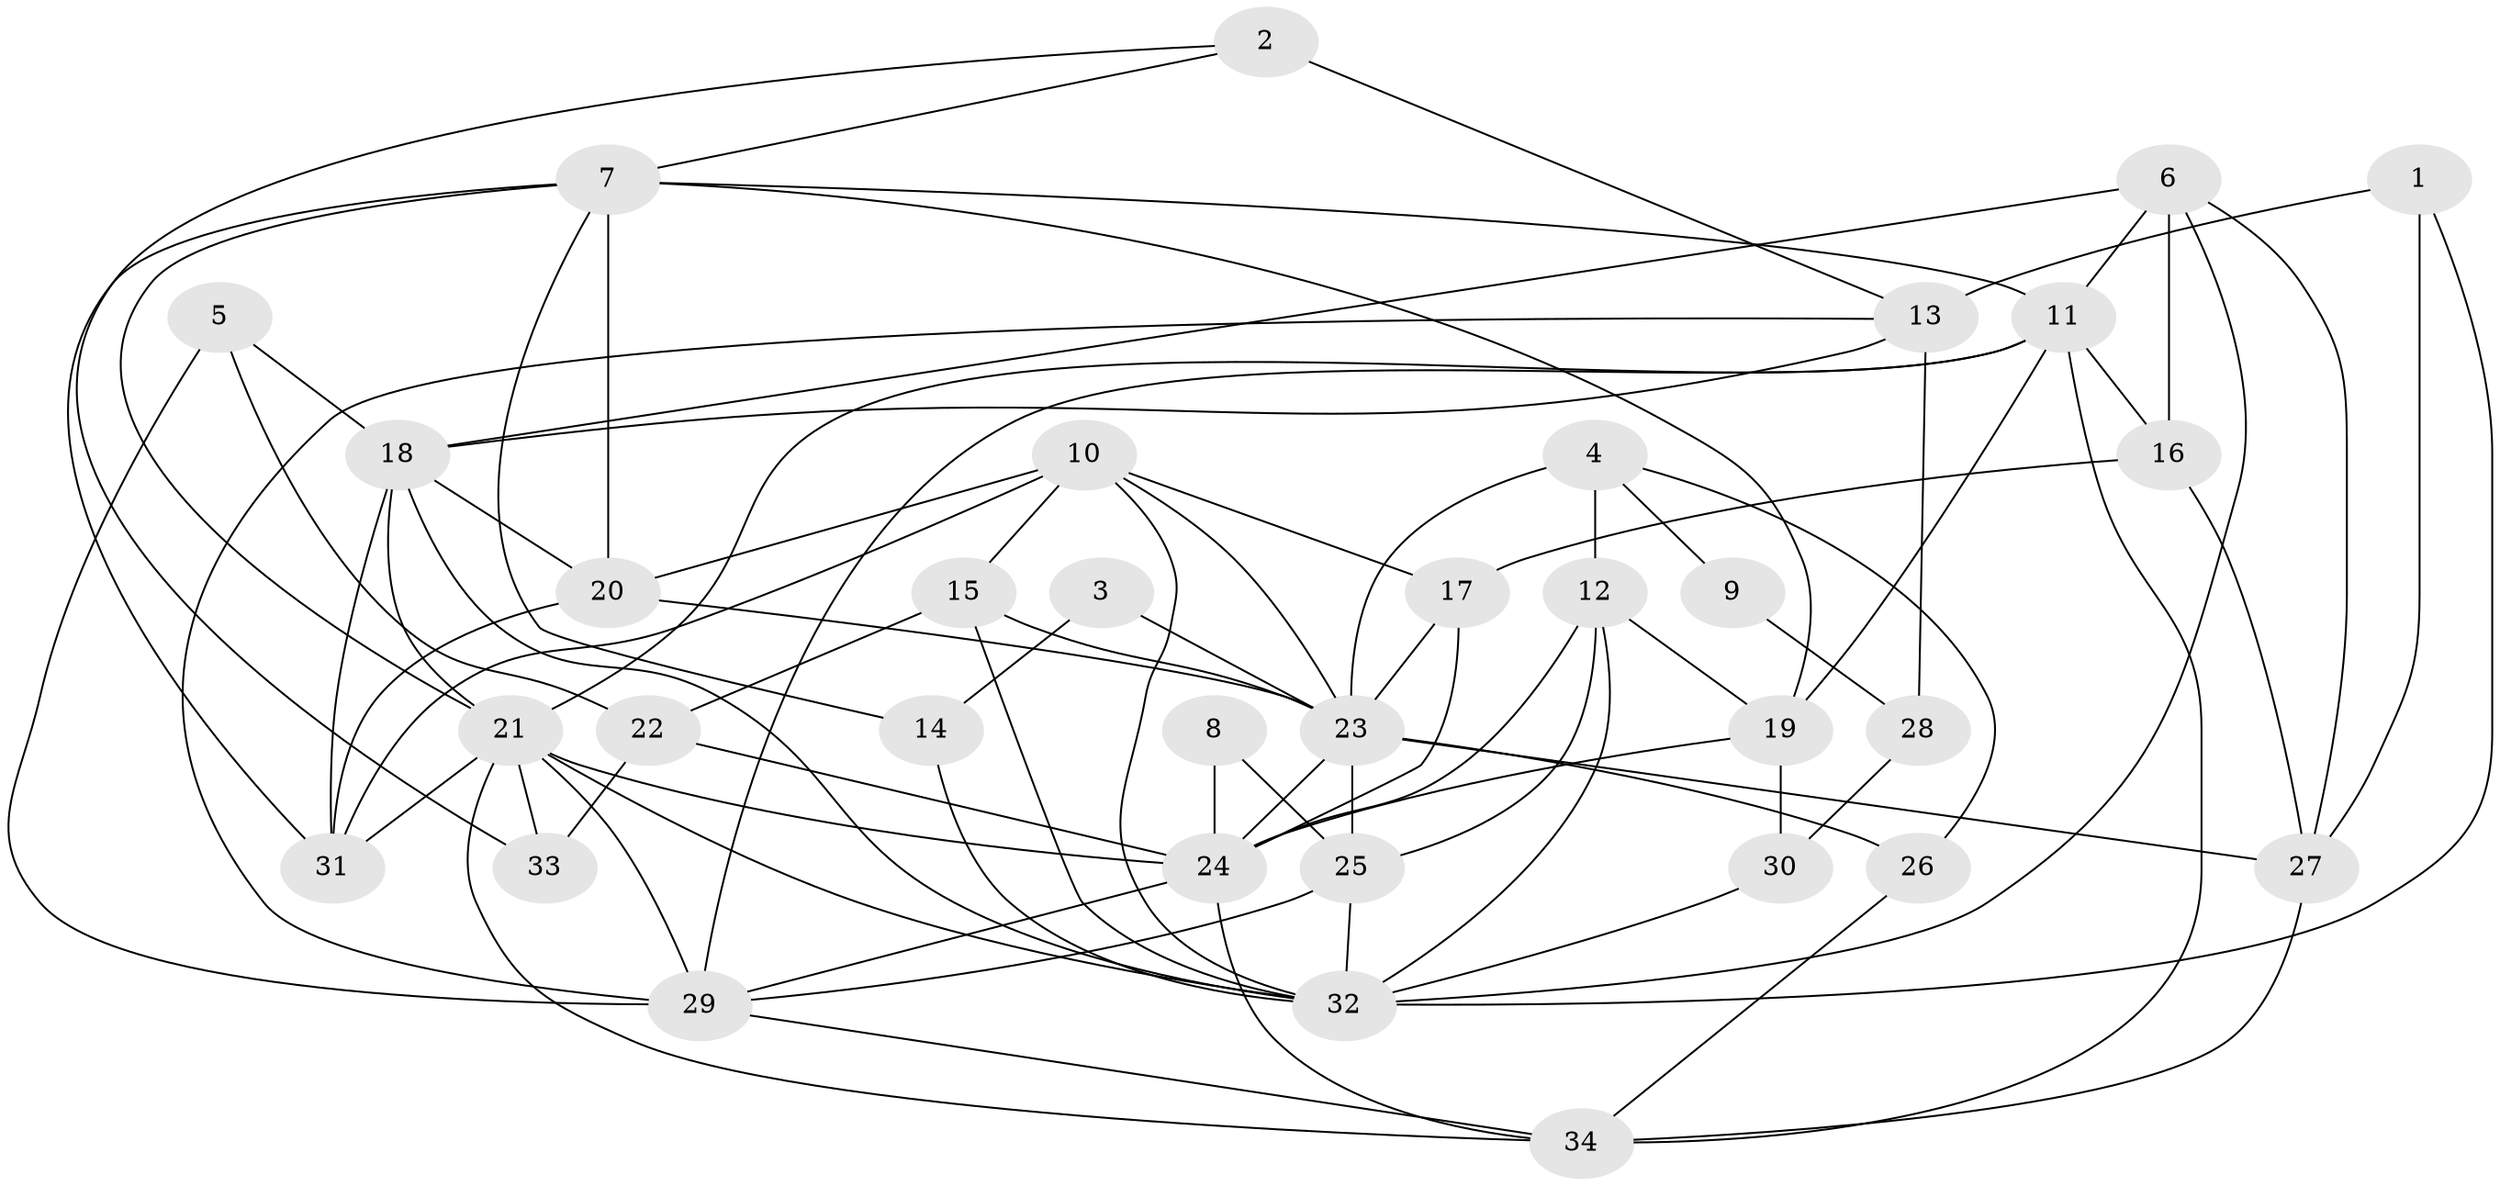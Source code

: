 // original degree distribution, {5: 0.1791044776119403, 3: 0.2537313432835821, 4: 0.3283582089552239, 2: 0.11940298507462686, 6: 0.05970149253731343, 7: 0.04477611940298507, 8: 0.014925373134328358}
// Generated by graph-tools (version 1.1) at 2025/02/03/09/25 03:02:08]
// undirected, 34 vertices, 84 edges
graph export_dot {
graph [start="1"]
  node [color=gray90,style=filled];
  1;
  2;
  3;
  4;
  5;
  6;
  7;
  8;
  9;
  10;
  11;
  12;
  13;
  14;
  15;
  16;
  17;
  18;
  19;
  20;
  21;
  22;
  23;
  24;
  25;
  26;
  27;
  28;
  29;
  30;
  31;
  32;
  33;
  34;
  1 -- 13 [weight=1.0];
  1 -- 27 [weight=1.0];
  1 -- 32 [weight=1.0];
  2 -- 7 [weight=1.0];
  2 -- 13 [weight=2.0];
  2 -- 33 [weight=1.0];
  3 -- 14 [weight=1.0];
  3 -- 23 [weight=2.0];
  4 -- 9 [weight=1.0];
  4 -- 12 [weight=2.0];
  4 -- 23 [weight=1.0];
  4 -- 26 [weight=1.0];
  5 -- 18 [weight=1.0];
  5 -- 22 [weight=1.0];
  5 -- 29 [weight=1.0];
  6 -- 11 [weight=1.0];
  6 -- 16 [weight=1.0];
  6 -- 18 [weight=1.0];
  6 -- 27 [weight=1.0];
  6 -- 32 [weight=1.0];
  7 -- 11 [weight=1.0];
  7 -- 14 [weight=1.0];
  7 -- 19 [weight=1.0];
  7 -- 20 [weight=1.0];
  7 -- 21 [weight=1.0];
  7 -- 31 [weight=1.0];
  8 -- 24 [weight=1.0];
  8 -- 25 [weight=1.0];
  9 -- 28 [weight=1.0];
  10 -- 15 [weight=1.0];
  10 -- 17 [weight=1.0];
  10 -- 20 [weight=1.0];
  10 -- 23 [weight=1.0];
  10 -- 31 [weight=1.0];
  10 -- 32 [weight=1.0];
  11 -- 16 [weight=1.0];
  11 -- 19 [weight=1.0];
  11 -- 21 [weight=1.0];
  11 -- 29 [weight=1.0];
  11 -- 34 [weight=1.0];
  12 -- 19 [weight=1.0];
  12 -- 24 [weight=1.0];
  12 -- 25 [weight=1.0];
  12 -- 32 [weight=1.0];
  13 -- 18 [weight=1.0];
  13 -- 28 [weight=2.0];
  13 -- 29 [weight=1.0];
  14 -- 32 [weight=1.0];
  15 -- 22 [weight=1.0];
  15 -- 23 [weight=1.0];
  15 -- 32 [weight=1.0];
  16 -- 17 [weight=1.0];
  16 -- 27 [weight=1.0];
  17 -- 23 [weight=2.0];
  17 -- 24 [weight=1.0];
  18 -- 20 [weight=1.0];
  18 -- 21 [weight=1.0];
  18 -- 31 [weight=1.0];
  18 -- 32 [weight=1.0];
  19 -- 24 [weight=1.0];
  19 -- 30 [weight=1.0];
  20 -- 23 [weight=2.0];
  20 -- 31 [weight=1.0];
  21 -- 24 [weight=2.0];
  21 -- 29 [weight=2.0];
  21 -- 31 [weight=1.0];
  21 -- 32 [weight=1.0];
  21 -- 33 [weight=2.0];
  21 -- 34 [weight=1.0];
  22 -- 24 [weight=1.0];
  22 -- 33 [weight=1.0];
  23 -- 24 [weight=1.0];
  23 -- 25 [weight=1.0];
  23 -- 26 [weight=3.0];
  23 -- 27 [weight=2.0];
  24 -- 29 [weight=1.0];
  24 -- 34 [weight=1.0];
  25 -- 29 [weight=1.0];
  25 -- 32 [weight=1.0];
  26 -- 34 [weight=1.0];
  27 -- 34 [weight=1.0];
  28 -- 30 [weight=1.0];
  29 -- 34 [weight=1.0];
  30 -- 32 [weight=1.0];
}

